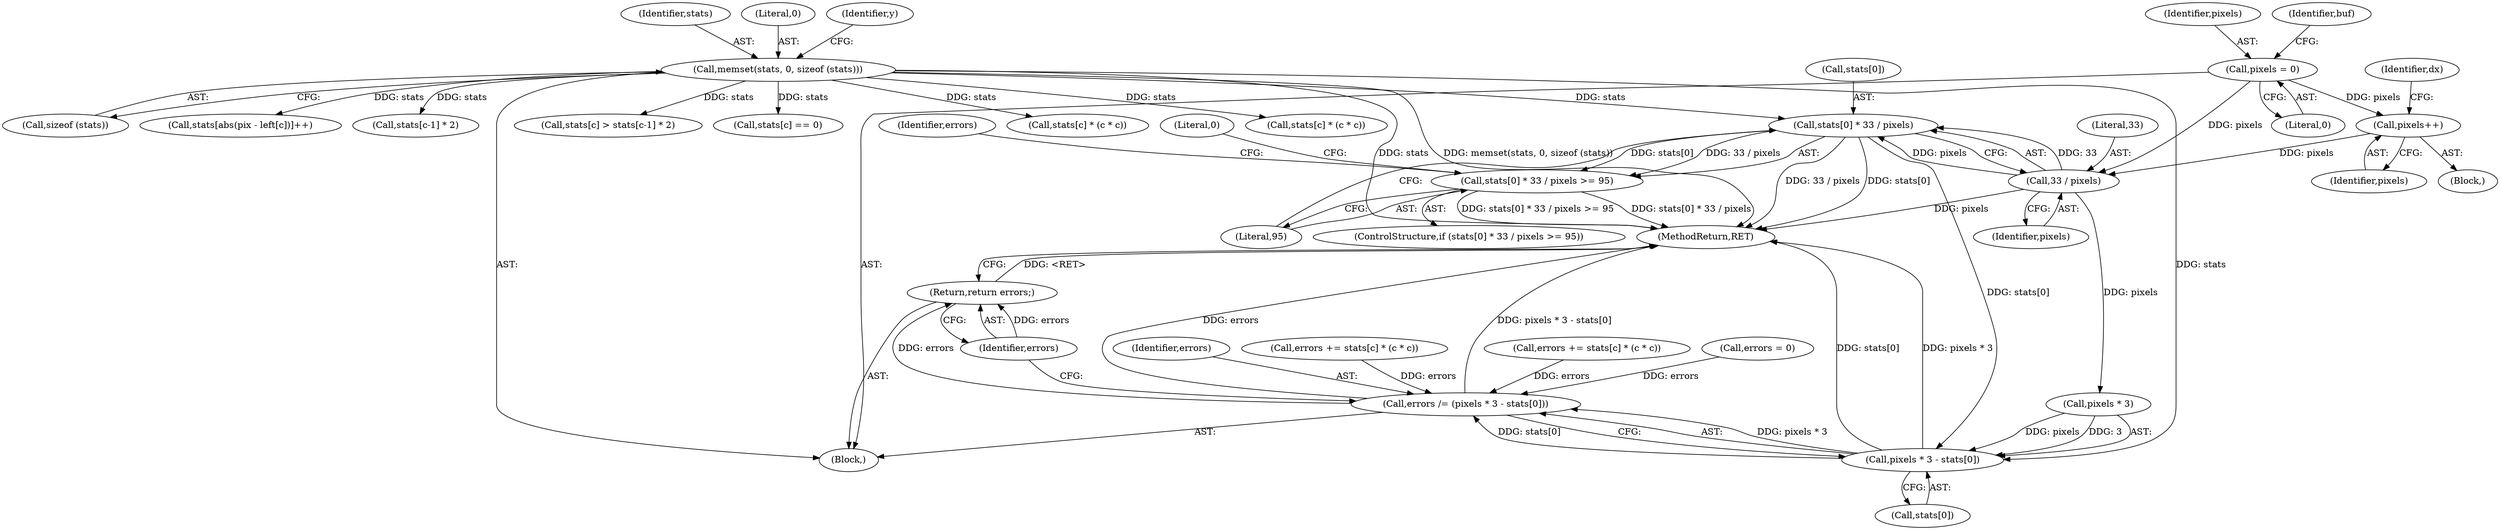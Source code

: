 digraph "0_qemu_9f64916da20eea67121d544698676295bbb105a7_5@array" {
"1000296" [label="(Call,stats[0] * 33 / pixels)"];
"1000142" [label="(Call,memset(stats, 0, sizeof (stats)))"];
"1000300" [label="(Call,33 / pixels)"];
"1000273" [label="(Call,pixels++)"];
"1000115" [label="(Call,pixels = 0)"];
"1000295" [label="(Call,stats[0] * 33 / pixels >= 95)"];
"1000368" [label="(Call,pixels * 3 - stats[0])"];
"1000366" [label="(Call,errors /= (pixels * 3 - stats[0]))"];
"1000375" [label="(Return,return errors;)"];
"1000368" [label="(Call,pixels * 3 - stats[0])"];
"1000142" [label="(Call,memset(stats, 0, sizeof (stats)))"];
"1000340" [label="(Call,stats[c-1] * 2)"];
"1000369" [label="(Call,pixels * 3)"];
"1000273" [label="(Call,pixels++)"];
"1000336" [label="(Call,stats[c] > stats[c-1] * 2)"];
"1000320" [label="(Call,errors += stats[c] * (c * c))"];
"1000307" [label="(Call,errors = 0)"];
"1000106" [label="(Block,)"];
"1000224" [label="(Identifier,dx)"];
"1000116" [label="(Identifier,pixels)"];
"1000331" [label="(Call,stats[c] == 0)"];
"1000225" [label="(Block,)"];
"1000294" [label="(ControlStructure,if (stats[0] * 33 / pixels >= 95))"];
"1000357" [label="(Call,errors += stats[c] * (c * c))"];
"1000306" [label="(Literal,0)"];
"1000303" [label="(Literal,95)"];
"1000123" [label="(Identifier,buf)"];
"1000322" [label="(Call,stats[c] * (c * c))"];
"1000297" [label="(Call,stats[0])"];
"1000302" [label="(Identifier,pixels)"];
"1000308" [label="(Identifier,errors)"];
"1000115" [label="(Call,pixels = 0)"];
"1000359" [label="(Call,stats[c] * (c * c))"];
"1000375" [label="(Return,return errors;)"];
"1000296" [label="(Call,stats[0] * 33 / pixels)"];
"1000301" [label="(Literal,33)"];
"1000300" [label="(Call,33 / pixels)"];
"1000145" [label="(Call,sizeof (stats))"];
"1000367" [label="(Identifier,errors)"];
"1000117" [label="(Literal,0)"];
"1000377" [label="(MethodReturn,RET)"];
"1000143" [label="(Identifier,stats)"];
"1000376" [label="(Identifier,errors)"];
"1000295" [label="(Call,stats[0] * 33 / pixels >= 95)"];
"1000144" [label="(Literal,0)"];
"1000366" [label="(Call,errors /= (pixels * 3 - stats[0]))"];
"1000372" [label="(Call,stats[0])"];
"1000150" [label="(Identifier,y)"];
"1000259" [label="(Call,stats[abs(pix - left[c])]++)"];
"1000274" [label="(Identifier,pixels)"];
"1000296" -> "1000295"  [label="AST: "];
"1000296" -> "1000300"  [label="CFG: "];
"1000297" -> "1000296"  [label="AST: "];
"1000300" -> "1000296"  [label="AST: "];
"1000303" -> "1000296"  [label="CFG: "];
"1000296" -> "1000377"  [label="DDG: 33 / pixels"];
"1000296" -> "1000377"  [label="DDG: stats[0]"];
"1000296" -> "1000295"  [label="DDG: stats[0]"];
"1000296" -> "1000295"  [label="DDG: 33 / pixels"];
"1000142" -> "1000296"  [label="DDG: stats"];
"1000300" -> "1000296"  [label="DDG: 33"];
"1000300" -> "1000296"  [label="DDG: pixels"];
"1000296" -> "1000368"  [label="DDG: stats[0]"];
"1000142" -> "1000106"  [label="AST: "];
"1000142" -> "1000145"  [label="CFG: "];
"1000143" -> "1000142"  [label="AST: "];
"1000144" -> "1000142"  [label="AST: "];
"1000145" -> "1000142"  [label="AST: "];
"1000150" -> "1000142"  [label="CFG: "];
"1000142" -> "1000377"  [label="DDG: memset(stats, 0, sizeof (stats))"];
"1000142" -> "1000377"  [label="DDG: stats"];
"1000142" -> "1000259"  [label="DDG: stats"];
"1000142" -> "1000322"  [label="DDG: stats"];
"1000142" -> "1000331"  [label="DDG: stats"];
"1000142" -> "1000336"  [label="DDG: stats"];
"1000142" -> "1000340"  [label="DDG: stats"];
"1000142" -> "1000359"  [label="DDG: stats"];
"1000142" -> "1000368"  [label="DDG: stats"];
"1000300" -> "1000302"  [label="CFG: "];
"1000301" -> "1000300"  [label="AST: "];
"1000302" -> "1000300"  [label="AST: "];
"1000300" -> "1000377"  [label="DDG: pixels"];
"1000273" -> "1000300"  [label="DDG: pixels"];
"1000115" -> "1000300"  [label="DDG: pixels"];
"1000300" -> "1000369"  [label="DDG: pixels"];
"1000273" -> "1000225"  [label="AST: "];
"1000273" -> "1000274"  [label="CFG: "];
"1000274" -> "1000273"  [label="AST: "];
"1000224" -> "1000273"  [label="CFG: "];
"1000115" -> "1000273"  [label="DDG: pixels"];
"1000115" -> "1000106"  [label="AST: "];
"1000115" -> "1000117"  [label="CFG: "];
"1000116" -> "1000115"  [label="AST: "];
"1000117" -> "1000115"  [label="AST: "];
"1000123" -> "1000115"  [label="CFG: "];
"1000295" -> "1000294"  [label="AST: "];
"1000295" -> "1000303"  [label="CFG: "];
"1000303" -> "1000295"  [label="AST: "];
"1000306" -> "1000295"  [label="CFG: "];
"1000308" -> "1000295"  [label="CFG: "];
"1000295" -> "1000377"  [label="DDG: stats[0] * 33 / pixels"];
"1000295" -> "1000377"  [label="DDG: stats[0] * 33 / pixels >= 95"];
"1000368" -> "1000366"  [label="AST: "];
"1000368" -> "1000372"  [label="CFG: "];
"1000369" -> "1000368"  [label="AST: "];
"1000372" -> "1000368"  [label="AST: "];
"1000366" -> "1000368"  [label="CFG: "];
"1000368" -> "1000377"  [label="DDG: pixels * 3"];
"1000368" -> "1000377"  [label="DDG: stats[0]"];
"1000368" -> "1000366"  [label="DDG: pixels * 3"];
"1000368" -> "1000366"  [label="DDG: stats[0]"];
"1000369" -> "1000368"  [label="DDG: pixels"];
"1000369" -> "1000368"  [label="DDG: 3"];
"1000366" -> "1000106"  [label="AST: "];
"1000367" -> "1000366"  [label="AST: "];
"1000376" -> "1000366"  [label="CFG: "];
"1000366" -> "1000377"  [label="DDG: pixels * 3 - stats[0]"];
"1000366" -> "1000377"  [label="DDG: errors"];
"1000357" -> "1000366"  [label="DDG: errors"];
"1000320" -> "1000366"  [label="DDG: errors"];
"1000307" -> "1000366"  [label="DDG: errors"];
"1000366" -> "1000375"  [label="DDG: errors"];
"1000375" -> "1000106"  [label="AST: "];
"1000375" -> "1000376"  [label="CFG: "];
"1000376" -> "1000375"  [label="AST: "];
"1000377" -> "1000375"  [label="CFG: "];
"1000375" -> "1000377"  [label="DDG: <RET>"];
"1000376" -> "1000375"  [label="DDG: errors"];
}
